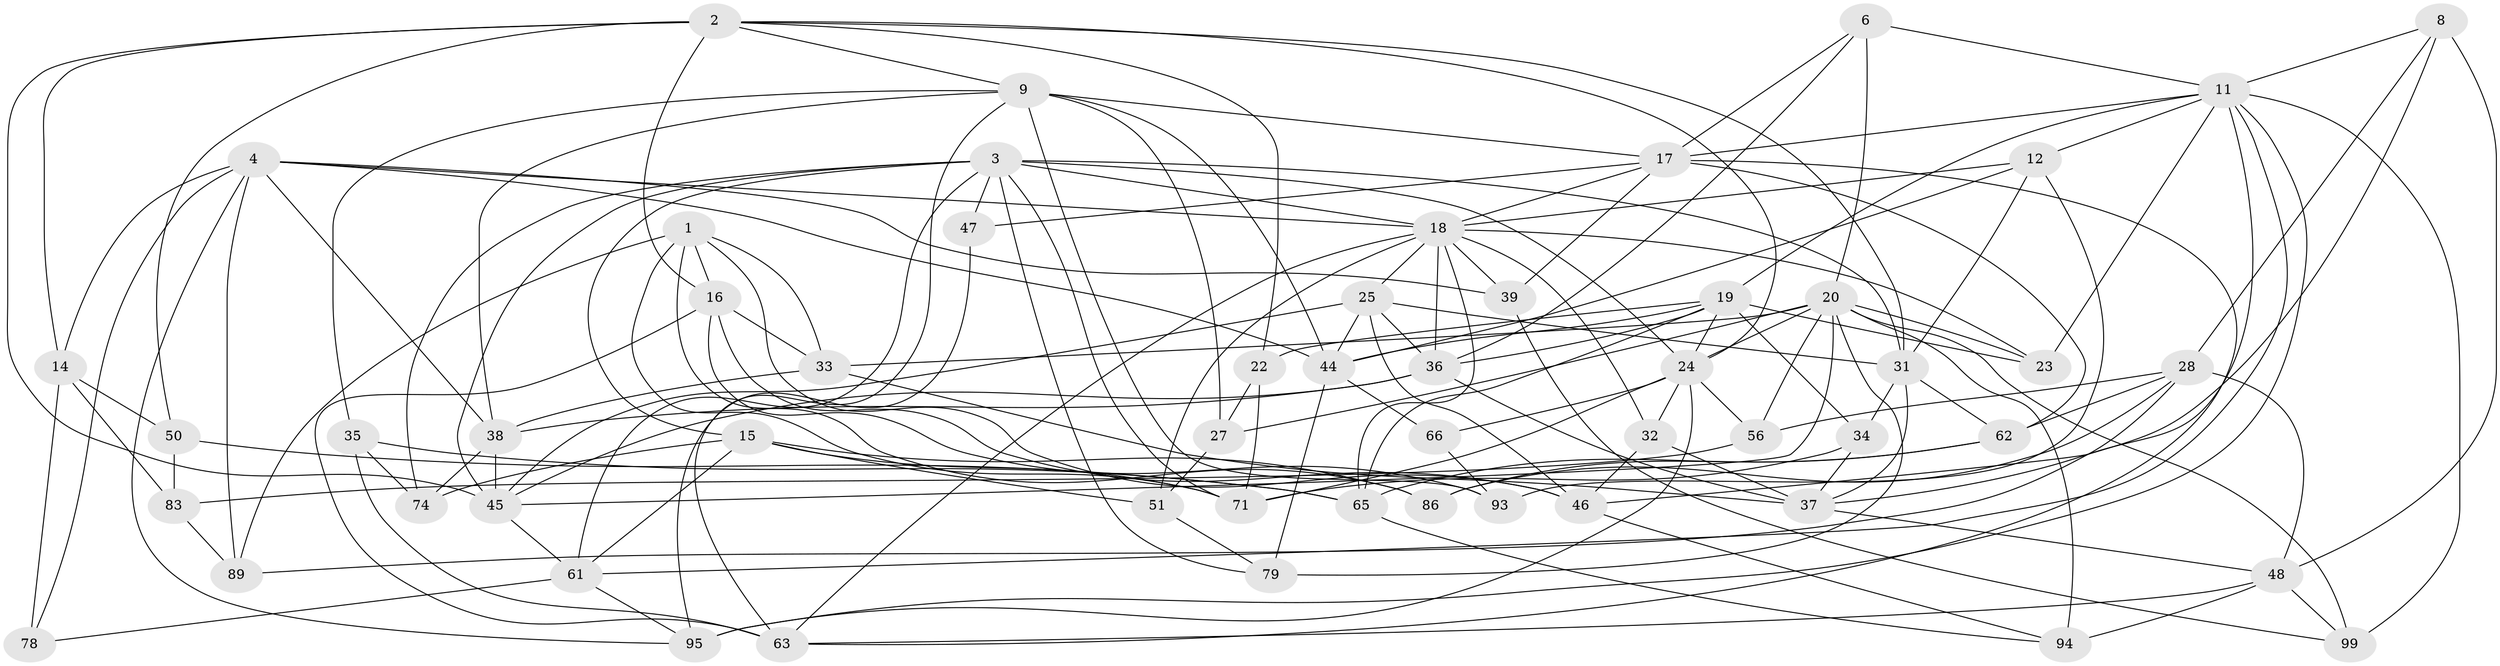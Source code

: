 // original degree distribution, {4: 1.0}
// Generated by graph-tools (version 1.1) at 2025/21/03/04/25 18:21:01]
// undirected, 55 vertices, 156 edges
graph export_dot {
graph [start="1"]
  node [color=gray90,style=filled];
  1 [super="+70"];
  2 [super="+97+7"];
  3 [super="+13+5"];
  4 [super="+26+58"];
  6;
  8;
  9 [super="+10+81"];
  11 [super="+55+67"];
  12 [super="+82"];
  14 [super="+41"];
  15 [super="+53"];
  16 [super="+84"];
  17 [super="+21"];
  18 [super="+30+87+73"];
  19 [super="+101+68"];
  20 [super="+76+29+49"];
  22;
  23;
  24 [super="+80"];
  25 [super="+88"];
  27;
  28 [super="+98"];
  31 [super="+42+54+85"];
  32;
  33 [super="+90"];
  34;
  35;
  36 [super="+59+57"];
  37 [super="+52"];
  38 [super="+109"];
  39;
  44 [super="+69+96"];
  45 [super="+100+60"];
  46 [super="+64"];
  47;
  48 [super="+103"];
  50;
  51;
  56;
  61 [super="+72"];
  62 [super="+77"];
  63 [super="+107"];
  65 [super="+108"];
  66;
  71 [super="+105"];
  74;
  78;
  79;
  83;
  86;
  89;
  93;
  94;
  95 [super="+106"];
  99;
  1 -- 89;
  1 -- 46;
  1 -- 16;
  1 -- 86;
  1 -- 71;
  1 -- 33;
  2 -- 14;
  2 -- 9;
  2 -- 45;
  2 -- 31;
  2 -- 16;
  2 -- 50;
  2 -- 22;
  2 -- 24;
  3 -- 24;
  3 -- 31;
  3 -- 45;
  3 -- 74;
  3 -- 61;
  3 -- 47;
  3 -- 18;
  3 -- 71;
  3 -- 79;
  3 -- 15;
  4 -- 95;
  4 -- 78;
  4 -- 89;
  4 -- 14;
  4 -- 39;
  4 -- 18;
  4 -- 38;
  4 -- 44;
  6 -- 36;
  6 -- 20;
  6 -- 17;
  6 -- 11;
  8 -- 46;
  8 -- 11;
  8 -- 28;
  8 -- 48;
  9 -- 93;
  9 -- 27;
  9 -- 35;
  9 -- 63;
  9 -- 17;
  9 -- 44;
  9 -- 38;
  11 -- 23;
  11 -- 95;
  11 -- 61;
  11 -- 17;
  11 -- 37;
  11 -- 19;
  11 -- 99;
  11 -- 12;
  12 -- 93;
  12 -- 31;
  12 -- 18;
  12 -- 44 [weight=2];
  14 -- 78 [weight=2];
  14 -- 83;
  14 -- 50;
  15 -- 86;
  15 -- 71;
  15 -- 61;
  15 -- 74;
  15 -- 51;
  16 -- 93;
  16 -- 46;
  16 -- 63;
  16 -- 33;
  17 -- 47;
  17 -- 63;
  17 -- 39;
  17 -- 18;
  17 -- 62;
  18 -- 65;
  18 -- 51;
  18 -- 63;
  18 -- 32;
  18 -- 25;
  18 -- 23;
  18 -- 39;
  18 -- 36;
  19 -- 23;
  19 -- 36;
  19 -- 44;
  19 -- 22;
  19 -- 34;
  19 -- 65;
  19 -- 24;
  20 -- 23;
  20 -- 56;
  20 -- 33;
  20 -- 99;
  20 -- 45;
  20 -- 79;
  20 -- 94;
  20 -- 27;
  20 -- 24;
  22 -- 27;
  22 -- 71;
  24 -- 56;
  24 -- 66 [weight=2];
  24 -- 32;
  24 -- 71;
  24 -- 95;
  25 -- 36;
  25 -- 31;
  25 -- 44;
  25 -- 45;
  25 -- 46;
  27 -- 51;
  28 -- 86;
  28 -- 48;
  28 -- 89;
  28 -- 56;
  28 -- 62;
  31 -- 34;
  31 -- 62 [weight=2];
  31 -- 37;
  32 -- 46;
  32 -- 37;
  33 -- 37 [weight=2];
  33 -- 38;
  34 -- 71;
  34 -- 37;
  35 -- 74;
  35 -- 65;
  35 -- 63;
  36 -- 38;
  36 -- 45 [weight=2];
  36 -- 37;
  37 -- 48;
  38 -- 74;
  38 -- 45;
  39 -- 99;
  44 -- 66;
  44 -- 79;
  45 -- 61;
  46 -- 94;
  47 -- 95 [weight=2];
  48 -- 94;
  48 -- 99;
  48 -- 63;
  50 -- 83;
  50 -- 65;
  51 -- 79;
  56 -- 83;
  61 -- 78;
  61 -- 95;
  62 -- 86;
  62 -- 65;
  65 -- 94;
  66 -- 93;
  83 -- 89;
}
